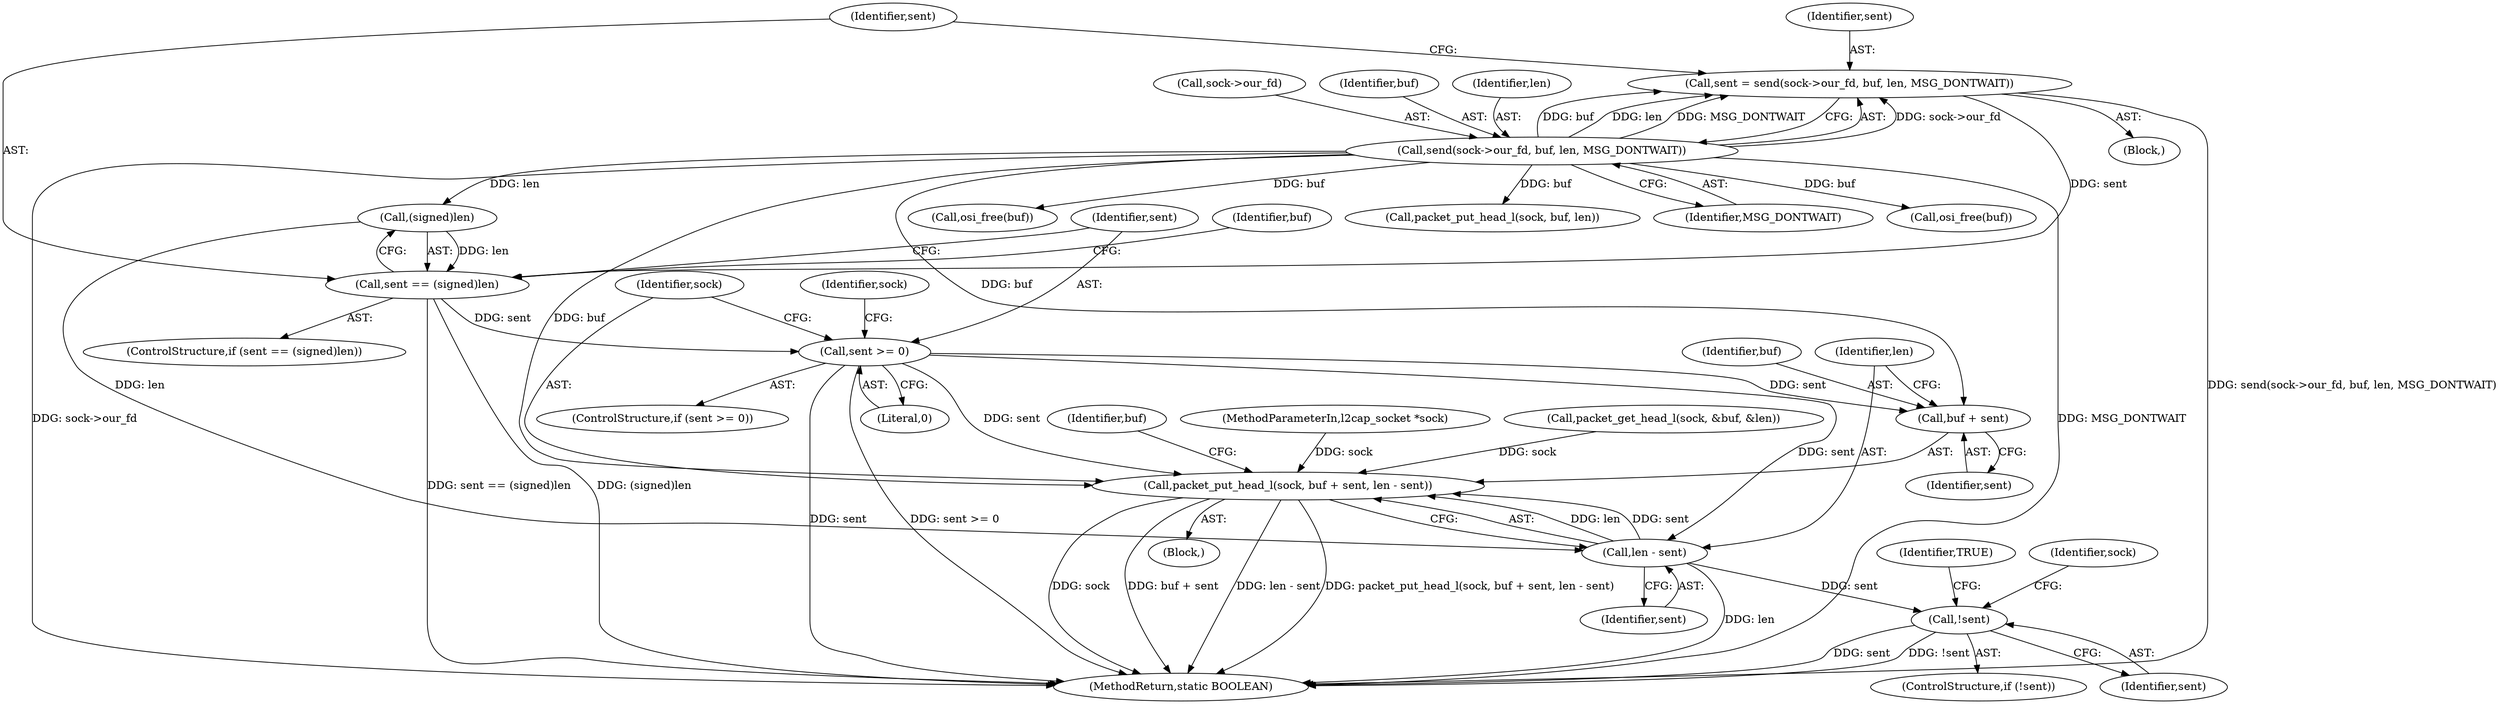 digraph "1_Android_472271b153c5dc53c28beac55480a8d8434b2d5c_31@API" {
"1000115" [label="(Call,sent = send(sock->our_fd, buf, len, MSG_DONTWAIT))"];
"1000117" [label="(Call,send(sock->our_fd, buf, len, MSG_DONTWAIT))"];
"1000125" [label="(Call,sent == (signed)len)"];
"1000134" [label="(Call,sent >= 0)"];
"1000138" [label="(Call,packet_put_head_l(sock, buf + sent, len - sent))"];
"1000140" [label="(Call,buf + sent)"];
"1000143" [label="(Call,len - sent)"];
"1000149" [label="(Call,!sent)"];
"1000146" [label="(Call,osi_free(buf))"];
"1000175" [label="(MethodReturn,static BOOLEAN)"];
"1000139" [label="(Identifier,sock)"];
"1000126" [label="(Identifier,sent)"];
"1000115" [label="(Call,sent = send(sock->our_fd, buf, len, MSG_DONTWAIT))"];
"1000127" [label="(Call,(signed)len)"];
"1000136" [label="(Literal,0)"];
"1000138" [label="(Call,packet_put_head_l(sock, buf + sent, len - sent))"];
"1000116" [label="(Identifier,sent)"];
"1000113" [label="(Block,)"];
"1000118" [label="(Call,sock->our_fd)"];
"1000155" [label="(Call,packet_put_head_l(sock, buf, len))"];
"1000156" [label="(Identifier,sock)"];
"1000145" [label="(Identifier,sent)"];
"1000137" [label="(Block,)"];
"1000135" [label="(Identifier,sent)"];
"1000121" [label="(Identifier,buf)"];
"1000149" [label="(Call,!sent)"];
"1000123" [label="(Identifier,MSG_DONTWAIT)"];
"1000122" [label="(Identifier,len)"];
"1000141" [label="(Identifier,buf)"];
"1000131" [label="(Identifier,buf)"];
"1000148" [label="(ControlStructure,if (!sent))"];
"1000117" [label="(Call,send(sock->our_fd, buf, len, MSG_DONTWAIT))"];
"1000152" [label="(Identifier,TRUE)"];
"1000130" [label="(Call,osi_free(buf))"];
"1000147" [label="(Identifier,buf)"];
"1000142" [label="(Identifier,sent)"];
"1000102" [label="(MethodParameterIn,l2cap_socket *sock)"];
"1000143" [label="(Call,len - sent)"];
"1000107" [label="(Call,packet_get_head_l(sock, &buf, &len))"];
"1000140" [label="(Call,buf + sent)"];
"1000125" [label="(Call,sent == (signed)len)"];
"1000124" [label="(ControlStructure,if (sent == (signed)len))"];
"1000133" [label="(ControlStructure,if (sent >= 0))"];
"1000108" [label="(Identifier,sock)"];
"1000150" [label="(Identifier,sent)"];
"1000134" [label="(Call,sent >= 0)"];
"1000144" [label="(Identifier,len)"];
"1000115" -> "1000113"  [label="AST: "];
"1000115" -> "1000117"  [label="CFG: "];
"1000116" -> "1000115"  [label="AST: "];
"1000117" -> "1000115"  [label="AST: "];
"1000126" -> "1000115"  [label="CFG: "];
"1000115" -> "1000175"  [label="DDG: send(sock->our_fd, buf, len, MSG_DONTWAIT)"];
"1000117" -> "1000115"  [label="DDG: sock->our_fd"];
"1000117" -> "1000115"  [label="DDG: buf"];
"1000117" -> "1000115"  [label="DDG: len"];
"1000117" -> "1000115"  [label="DDG: MSG_DONTWAIT"];
"1000115" -> "1000125"  [label="DDG: sent"];
"1000117" -> "1000123"  [label="CFG: "];
"1000118" -> "1000117"  [label="AST: "];
"1000121" -> "1000117"  [label="AST: "];
"1000122" -> "1000117"  [label="AST: "];
"1000123" -> "1000117"  [label="AST: "];
"1000117" -> "1000175"  [label="DDG: sock->our_fd"];
"1000117" -> "1000175"  [label="DDG: MSG_DONTWAIT"];
"1000117" -> "1000127"  [label="DDG: len"];
"1000117" -> "1000130"  [label="DDG: buf"];
"1000117" -> "1000138"  [label="DDG: buf"];
"1000117" -> "1000140"  [label="DDG: buf"];
"1000117" -> "1000146"  [label="DDG: buf"];
"1000117" -> "1000155"  [label="DDG: buf"];
"1000125" -> "1000124"  [label="AST: "];
"1000125" -> "1000127"  [label="CFG: "];
"1000126" -> "1000125"  [label="AST: "];
"1000127" -> "1000125"  [label="AST: "];
"1000131" -> "1000125"  [label="CFG: "];
"1000135" -> "1000125"  [label="CFG: "];
"1000125" -> "1000175"  [label="DDG: sent == (signed)len"];
"1000125" -> "1000175"  [label="DDG: (signed)len"];
"1000127" -> "1000125"  [label="DDG: len"];
"1000125" -> "1000134"  [label="DDG: sent"];
"1000134" -> "1000133"  [label="AST: "];
"1000134" -> "1000136"  [label="CFG: "];
"1000135" -> "1000134"  [label="AST: "];
"1000136" -> "1000134"  [label="AST: "];
"1000139" -> "1000134"  [label="CFG: "];
"1000156" -> "1000134"  [label="CFG: "];
"1000134" -> "1000175"  [label="DDG: sent"];
"1000134" -> "1000175"  [label="DDG: sent >= 0"];
"1000134" -> "1000138"  [label="DDG: sent"];
"1000134" -> "1000140"  [label="DDG: sent"];
"1000134" -> "1000143"  [label="DDG: sent"];
"1000138" -> "1000137"  [label="AST: "];
"1000138" -> "1000143"  [label="CFG: "];
"1000139" -> "1000138"  [label="AST: "];
"1000140" -> "1000138"  [label="AST: "];
"1000143" -> "1000138"  [label="AST: "];
"1000147" -> "1000138"  [label="CFG: "];
"1000138" -> "1000175"  [label="DDG: sock"];
"1000138" -> "1000175"  [label="DDG: buf + sent"];
"1000138" -> "1000175"  [label="DDG: len - sent"];
"1000138" -> "1000175"  [label="DDG: packet_put_head_l(sock, buf + sent, len - sent)"];
"1000107" -> "1000138"  [label="DDG: sock"];
"1000102" -> "1000138"  [label="DDG: sock"];
"1000143" -> "1000138"  [label="DDG: len"];
"1000143" -> "1000138"  [label="DDG: sent"];
"1000140" -> "1000142"  [label="CFG: "];
"1000141" -> "1000140"  [label="AST: "];
"1000142" -> "1000140"  [label="AST: "];
"1000144" -> "1000140"  [label="CFG: "];
"1000143" -> "1000145"  [label="CFG: "];
"1000144" -> "1000143"  [label="AST: "];
"1000145" -> "1000143"  [label="AST: "];
"1000143" -> "1000175"  [label="DDG: len"];
"1000127" -> "1000143"  [label="DDG: len"];
"1000143" -> "1000149"  [label="DDG: sent"];
"1000149" -> "1000148"  [label="AST: "];
"1000149" -> "1000150"  [label="CFG: "];
"1000150" -> "1000149"  [label="AST: "];
"1000108" -> "1000149"  [label="CFG: "];
"1000152" -> "1000149"  [label="CFG: "];
"1000149" -> "1000175"  [label="DDG: !sent"];
"1000149" -> "1000175"  [label="DDG: sent"];
}

